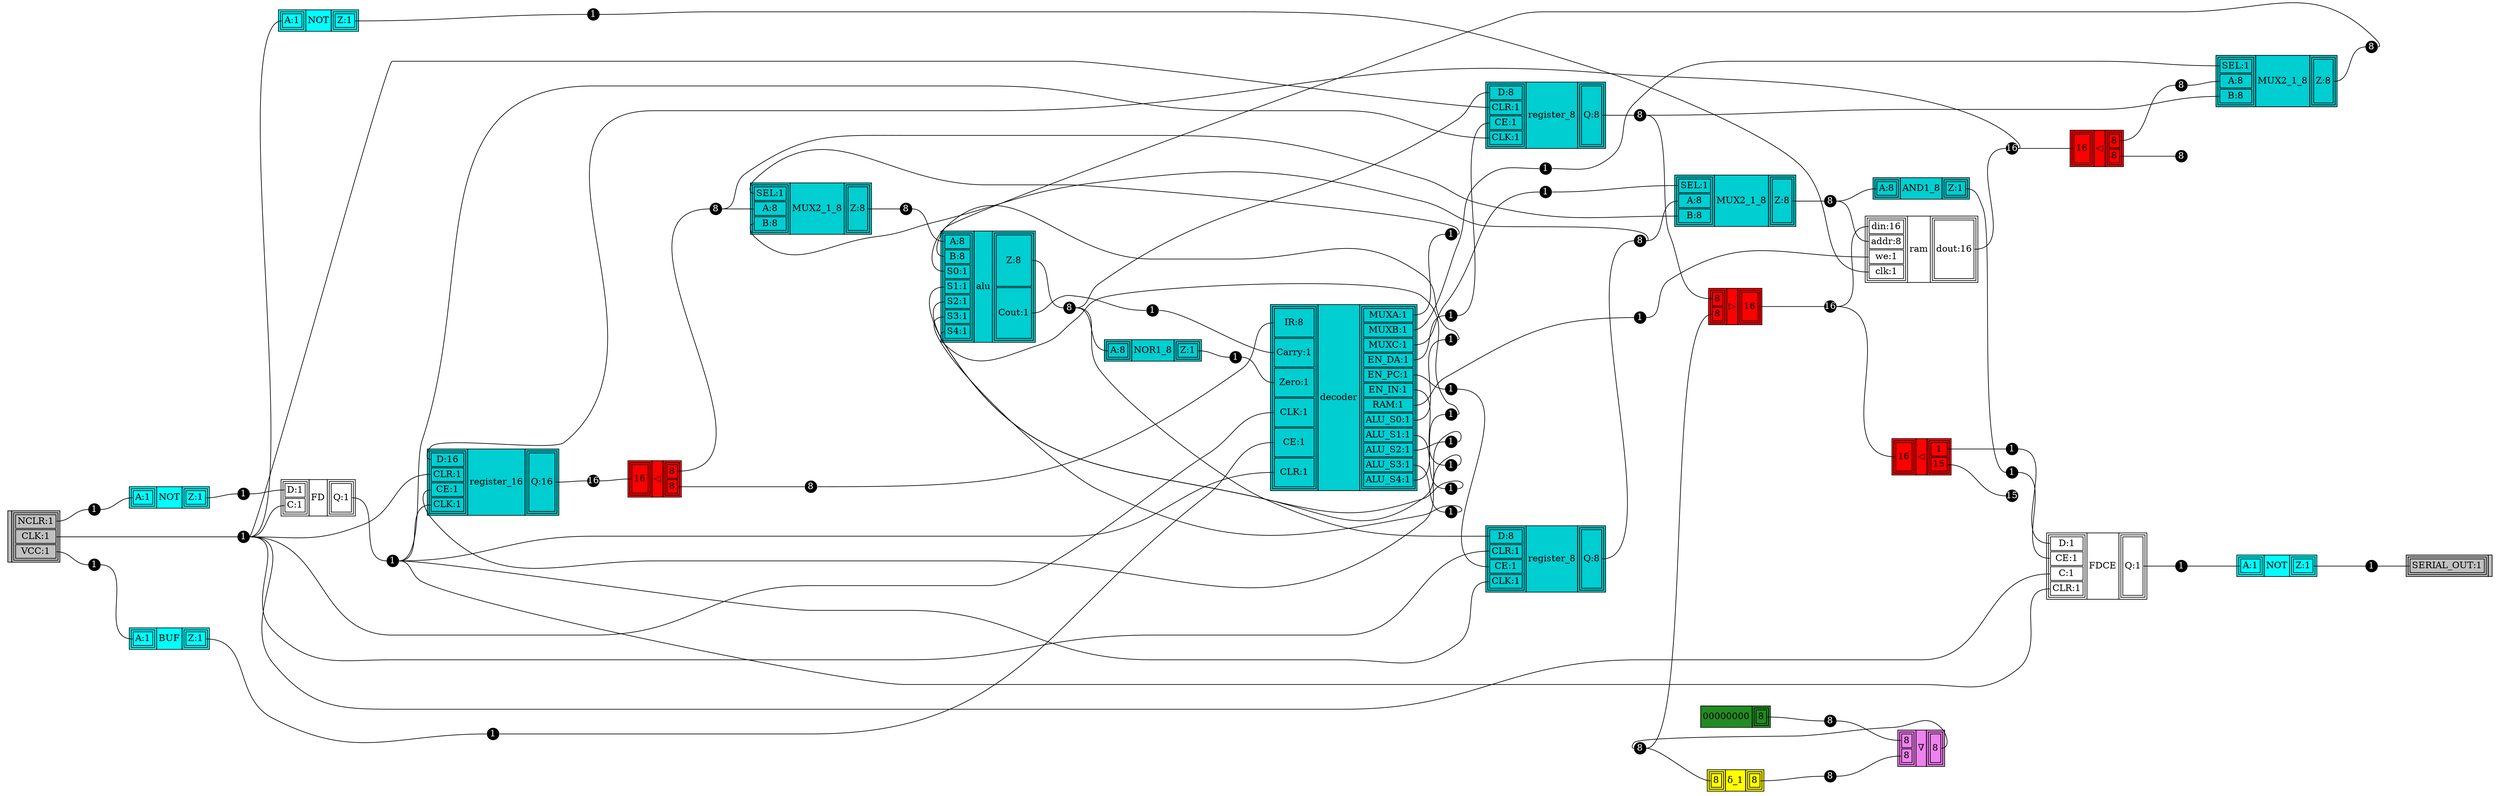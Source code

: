 graph "CPU" {
    graph[rankdir="LR", bgcolor="white"]
    node[shape="circle", style="filled", fillcolor="black", height="0.25", fixedsize="true", fontcolor="white"]
    v14575[label="1", xlabel=""]
    v14577[label="1", xlabel=""]
    v14579[label="1", xlabel=""]
    v14581[label="1", xlabel=""]
    v14583[label="16", xlabel=""]
    v14585[label="8", xlabel=""]
    v14587[label="8", xlabel=""]
    v14589[label="8", xlabel=""]
    v14591[label="1", xlabel=""]
    v14593[label="1", xlabel=""]
    v14595[label="1", xlabel=""]
    v14597[label="1", xlabel=""]
    v14599[label="1", xlabel=""]
    v14601[label="1", xlabel=""]
    v14603[label="1", xlabel=""]
    v14605[label="1", xlabel=""]
    v14607[label="1", xlabel=""]
    v14609[label="1", xlabel=""]
    v14611[label="1", xlabel=""]
    v14613[label="1", xlabel=""]
    v14615[label="1", xlabel=""]
    v14617[label="1", xlabel=""]
    v14619[label="8", xlabel=""]
    v14621[label="8", xlabel=""]
    v14623[label="8", xlabel=""]
    v14625[label="8", xlabel=""]
    v14627[label="8", xlabel=""]
    v14629[label="8", xlabel=""]
    v14631[label="1", xlabel=""]
    v14633[label="1", xlabel=""]
    v14635[label="8", xlabel=""]
    v14637[label="8", xlabel=""]
    v14639[label="8", xlabel=""]
    v14641[label="8", xlabel=""]
    v14643[label="16", xlabel=""]
    v14645[label="1", xlabel=""]
    v14647[label="16", xlabel=""]
    v14649[label="1", xlabel=""]
    v14651[label="15", xlabel=""]
    v14653[label="1", xlabel=""]
    v14655[label="1", xlabel=""]
    v14657[label="1", xlabel=""]
    node[shape="plaintext", fillcolor="white", fixedsize="false", fontcolor="black"]
    e14659 [label=<
    <table bgcolor="cyan" border="0" cellborder="1" cellspacing="0">
        <tr>
            <td>
                <table>
                    <tr><td height="5" width="5" port="w0">A:1</td></tr>
                </table>
            </td>
            <td>NOT</td>
            <td>
                <table>
                    <tr><td height="5" width="5" port="e0">Z:1</td></tr>
                </table>
            </td>
        </tr>
    </table>
    >];
    e14661 [label=<
    <table bgcolor="white" border="0" cellborder="1" cellspacing="0">
        <tr>
            <td>
                <table>
                    <tr><td height="5" width="5" port="w0">D:1</td></tr>
                    <tr><td height="5" width="5" port="w1">C:1</td></tr>
                </table>
            </td>
            <td>FD</td>
            <td>
                <table>
                    <tr><td height="5" width="5" port="e0">Q:1</td></tr>
                </table>
            </td>
        </tr>
    </table>
    >];
    e14663 [label=<
    <table bgcolor="darkturquoise" border="0" cellborder="1" cellspacing="0">
        <tr>
            <td>
                <table>
                    <tr><td height="5" width="5" port="w0">D:16</td></tr>
                    <tr><td height="5" width="5" port="w1">CLR:1</td></tr>
                    <tr><td height="5" width="5" port="w2">CE:1</td></tr>
                    <tr><td height="5" width="5" port="w3">CLK:1</td></tr>
                </table>
            </td>
            <td>register_16</td>
            <td>
                <table>
                    <tr><td height="5" width="5" port="e0">Q:16</td></tr>
                </table>
            </td>
        </tr>
    </table>
    >];
    e14665 [label=<
    <table bgcolor="red" border="0" cellborder="1" cellspacing="0">
        <tr>
            <td>
                <table>
                    <tr><td height="5" width="5" port="w0">16</td></tr>
                </table>
            </td>
            <td>◁</td>
            <td>
                <table>
                    <tr><td height="5" width="5" port="e0">8</td></tr>
                    <tr><td height="5" width="5" port="e1">8</td></tr>
                </table>
            </td>
        </tr>
    </table>
    >];
    e14667 [label=<
    <table bgcolor="darkturquoise" border="0" cellborder="1" cellspacing="0">
        <tr>
            <td>
                <table>
                    <tr><td height="5" width="5" port="w0">D:8</td></tr>
                    <tr><td height="5" width="5" port="w1">CLR:1</td></tr>
                    <tr><td height="5" width="5" port="w2">CE:1</td></tr>
                    <tr><td height="5" width="5" port="w3">CLK:1</td></tr>
                </table>
            </td>
            <td>register_8</td>
            <td>
                <table>
                    <tr><td height="5" width="5" port="e0">Q:8</td></tr>
                </table>
            </td>
        </tr>
    </table>
    >];
    e14669 [label=<
    <table bgcolor="cyan" border="0" cellborder="1" cellspacing="0">
        <tr>
            <td>
                <table>
                    <tr><td height="5" width="5" port="w0">A:1</td></tr>
                </table>
            </td>
            <td>BUF</td>
            <td>
                <table>
                    <tr><td height="5" width="5" port="e0">Z:1</td></tr>
                </table>
            </td>
        </tr>
    </table>
    >];
    e14671 [label=<
    <table bgcolor="darkturquoise" border="0" cellborder="1" cellspacing="0">
        <tr>
            <td>
                <table>
                    <tr><td height="5" width="5" port="w0">IR:8</td></tr>
                    <tr><td height="5" width="5" port="w1">Carry:1</td></tr>
                    <tr><td height="5" width="5" port="w2">Zero:1</td></tr>
                    <tr><td height="5" width="5" port="w3">CLK:1</td></tr>
                    <tr><td height="5" width="5" port="w4">CE:1</td></tr>
                    <tr><td height="5" width="5" port="w5">CLR:1</td></tr>
                </table>
            </td>
            <td>decoder</td>
            <td>
                <table>
                    <tr><td height="5" width="5" port="e0">MUXA:1</td></tr>
                    <tr><td height="5" width="5" port="e1">MUXB:1</td></tr>
                    <tr><td height="5" width="5" port="e2">MUXC:1</td></tr>
                    <tr><td height="5" width="5" port="e3">EN_DA:1</td></tr>
                    <tr><td height="5" width="5" port="e4">EN_PC:1</td></tr>
                    <tr><td height="5" width="5" port="e5">EN_IN:1</td></tr>
                    <tr><td height="5" width="5" port="e6">RAM:1</td></tr>
                    <tr><td height="5" width="5" port="e7">ALU_S0:1</td></tr>
                    <tr><td height="5" width="5" port="e8">ALU_S1:1</td></tr>
                    <tr><td height="5" width="5" port="e9">ALU_S2:1</td></tr>
                    <tr><td height="5" width="5" port="e10">ALU_S3:1</td></tr>
                    <tr><td height="5" width="5" port="e11">ALU_S4:1</td></tr>
                </table>
            </td>
        </tr>
    </table>
    >];
    e14673 [label=<
    <table bgcolor="darkturquoise" border="0" cellborder="1" cellspacing="0">
        <tr>
            <td>
                <table>
                    <tr><td height="5" width="5" port="w0">SEL:1</td></tr>
                    <tr><td height="5" width="5" port="w1">A:8</td></tr>
                    <tr><td height="5" width="5" port="w2">B:8</td></tr>
                </table>
            </td>
            <td>MUX2_1_8</td>
            <td>
                <table>
                    <tr><td height="5" width="5" port="e0">Z:8</td></tr>
                </table>
            </td>
        </tr>
    </table>
    >];
    e14675 [label=<
    <table bgcolor="red" border="0" cellborder="1" cellspacing="0">
        <tr>
            <td>
                <table>
                    <tr><td height="5" width="5" port="w0">16</td></tr>
                </table>
            </td>
            <td>◁</td>
            <td>
                <table>
                    <tr><td height="5" width="5" port="e0">8</td></tr>
                    <tr><td height="5" width="5" port="e1">8</td></tr>
                </table>
            </td>
        </tr>
    </table>
    >];
    e14677 [label=<
    <table bgcolor="darkturquoise" border="0" cellborder="1" cellspacing="0">
        <tr>
            <td>
                <table>
                    <tr><td height="5" width="5" port="w0">SEL:1</td></tr>
                    <tr><td height="5" width="5" port="w1">A:8</td></tr>
                    <tr><td height="5" width="5" port="w2">B:8</td></tr>
                </table>
            </td>
            <td>MUX2_1_8</td>
            <td>
                <table>
                    <tr><td height="5" width="5" port="e0">Z:8</td></tr>
                </table>
            </td>
        </tr>
    </table>
    >];
    e14679 [label=<
    <table bgcolor="darkturquoise" border="0" cellborder="1" cellspacing="0">
        <tr>
            <td>
                <table>
                    <tr><td height="5" width="5" port="w0">SEL:1</td></tr>
                    <tr><td height="5" width="5" port="w1">A:8</td></tr>
                    <tr><td height="5" width="5" port="w2">B:8</td></tr>
                </table>
            </td>
            <td>MUX2_1_8</td>
            <td>
                <table>
                    <tr><td height="5" width="5" port="e0">Z:8</td></tr>
                </table>
            </td>
        </tr>
    </table>
    >];
    e14681 [label=<
    <table bgcolor="darkturquoise" border="0" cellborder="1" cellspacing="0">
        <tr>
            <td>
                <table>
                    <tr><td height="5" width="5" port="w0">A:8</td></tr>
                    <tr><td height="5" width="5" port="w1">B:8</td></tr>
                    <tr><td height="5" width="5" port="w2">S0:1</td></tr>
                    <tr><td height="5" width="5" port="w3">S1:1</td></tr>
                    <tr><td height="5" width="5" port="w4">S2:1</td></tr>
                    <tr><td height="5" width="5" port="w5">S3:1</td></tr>
                    <tr><td height="5" width="5" port="w6">S4:1</td></tr>
                </table>
            </td>
            <td>alu</td>
            <td>
                <table>
                    <tr><td height="5" width="5" port="e0">Z:8</td></tr>
                    <tr><td height="5" width="5" port="e1">Cout:1</td></tr>
                </table>
            </td>
        </tr>
    </table>
    >];
    e14683 [label=<
    <table bgcolor="darkturquoise" border="0" cellborder="1" cellspacing="0">
        <tr>
            <td>
                <table>
                    <tr><td height="5" width="5" port="w0">A:8</td></tr>
                </table>
            </td>
            <td>NOR1_8</td>
            <td>
                <table>
                    <tr><td height="5" width="5" port="e0">Z:1</td></tr>
                </table>
            </td>
        </tr>
    </table>
    >];
    e14685 [label=<
    <table bgcolor="darkturquoise" border="0" cellborder="1" cellspacing="0">
        <tr>
            <td>
                <table>
                    <tr><td height="5" width="5" port="w0">D:8</td></tr>
                    <tr><td height="5" width="5" port="w1">CLR:1</td></tr>
                    <tr><td height="5" width="5" port="w2">CE:1</td></tr>
                    <tr><td height="5" width="5" port="w3">CLK:1</td></tr>
                </table>
            </td>
            <td>register_8</td>
            <td>
                <table>
                    <tr><td height="5" width="5" port="e0">Q:8</td></tr>
                </table>
            </td>
        </tr>
    </table>
    >];
    e14687 [label=<
    <table bgcolor="forestgreen" border="0" cellborder="1" cellspacing="0">
        <tr>
            <td>00000000</td>
            <td>
                <table>
                    <tr><td height="5" width="5" port="e0">8</td></tr>
                </table>
            </td>
        </tr>
    </table>
    >];
    e14689 [label=<
    <table bgcolor="yellow" border="0" cellborder="1" cellspacing="0">
        <tr>
            <td>
                <table>
                    <tr><td height="5" width="5" port="w0">8</td></tr>
                </table>
            </td>
            <td>δ_1</td>
            <td>
                <table>
                    <tr><td height="5" width="5" port="e0">8</td></tr>
                </table>
            </td>
        </tr>
    </table>
    >];
    e14691 [label=<
    <table bgcolor="violet" width="10" border="0" cellborder="1" cellspacing="0">
        <tr>
            <td>
                <table>
                    <tr><td height="5" width="5" port="w0">8</td></tr>
                    <tr><td height="5" width="5" port="w1">8</td></tr>
                </table>
            </td>
            <td>∇</td>
            <td>
                <table>
                    <tr><td height="5" width="5" port="e0">8</td></tr>
                </table>
            </td>
        </tr>
    </table>
    >];
    e14693 [label=<
    <table bgcolor="red" border="0" cellborder="1" cellspacing="0">
        <tr>
            <td>
                <table>
                    <tr><td height="5" width="5" port="w0">8</td></tr>
                    <tr><td height="5" width="5" port="w1">8</td></tr>
                </table>
            </td>
            <td>▷</td>
            <td>
                <table>
                    <tr><td height="5" width="5" port="e0">16</td></tr>
                </table>
            </td>
        </tr>
    </table>
    >];
    e14695 [label=<
    <table bgcolor="cyan" border="0" cellborder="1" cellspacing="0">
        <tr>
            <td>
                <table>
                    <tr><td height="5" width="5" port="w0">A:1</td></tr>
                </table>
            </td>
            <td>NOT</td>
            <td>
                <table>
                    <tr><td height="5" width="5" port="e0">Z:1</td></tr>
                </table>
            </td>
        </tr>
    </table>
    >];
    e14697 [label=<
    <table bgcolor="white" border="0" cellborder="1" cellspacing="0">
        <tr>
            <td>
                <table>
                    <tr><td height="5" width="5" port="w0">din:16</td></tr>
                    <tr><td height="5" width="5" port="w1">addr:8</td></tr>
                    <tr><td height="5" width="5" port="w2">we:1</td></tr>
                    <tr><td height="5" width="5" port="w3">clk:1</td></tr>
                </table>
            </td>
            <td>ram</td>
            <td>
                <table>
                    <tr><td height="5" width="5" port="e0">dout:16</td></tr>
                </table>
            </td>
        </tr>
    </table>
    >];
    e14699 [label=<
    <table bgcolor="red" border="0" cellborder="1" cellspacing="0">
        <tr>
            <td>
                <table>
                    <tr><td height="5" width="5" port="w0">16</td></tr>
                </table>
            </td>
            <td>◁</td>
            <td>
                <table>
                    <tr><td height="5" width="5" port="e0">1</td></tr>
                    <tr><td height="5" width="5" port="e1">15</td></tr>
                </table>
            </td>
        </tr>
    </table>
    >];
    e14701 [label=<
    <table bgcolor="darkturquoise" border="0" cellborder="1" cellspacing="0">
        <tr>
            <td>
                <table>
                    <tr><td height="5" width="5" port="w0">A:8</td></tr>
                </table>
            </td>
            <td>AND1_8</td>
            <td>
                <table>
                    <tr><td height="5" width="5" port="e0">Z:1</td></tr>
                </table>
            </td>
        </tr>
    </table>
    >];
    e14703 [label=<
    <table bgcolor="white" border="0" cellborder="1" cellspacing="0">
        <tr>
            <td>
                <table>
                    <tr><td height="5" width="5" port="w0">D:1</td></tr>
                    <tr><td height="5" width="5" port="w1">CE:1</td></tr>
                    <tr><td height="5" width="5" port="w2">C:1</td></tr>
                    <tr><td height="5" width="5" port="w3">CLR:1</td></tr>
                </table>
            </td>
            <td>FDCE</td>
            <td>
                <table>
                    <tr><td height="5" width="5" port="e0">Q:1</td></tr>
                </table>
            </td>
        </tr>
    </table>
    >];
    e14705 [label=<
    <table bgcolor="cyan" border="0" cellborder="1" cellspacing="0">
        <tr>
            <td>
                <table>
                    <tr><td height="5" width="5" port="w0">A:1</td></tr>
                </table>
            </td>
            <td>NOT</td>
            <td>
                <table>
                    <tr><td height="5" width="5" port="e0">Z:1</td></tr>
                </table>
            </td>
        </tr>
    </table>
    >];
    v14575:e -- e14659:w0:w
    e14659:e0:e -- v14577:w
    v14577:e -- e14661:w0:w
    v14579:e -- e14661:w1:w
    e14661:e0:e -- v14581:w
    v14647:e -- e14663:w0:w
    v14579:e -- e14663:w1:w
    v14605:e -- e14663:w2:w
    v14581:e -- e14663:w3:w
    e14663:e0:e -- v14583:w
    v14583:e -- e14665:w0:w
    e14665:e0:e -- v14585:w
    e14665:e1:e -- v14587:w
    v14629:e -- e14667:w0:w
    v14579:e -- e14667:w1:w
    v14603:e -- e14667:w2:w
    v14581:e -- e14667:w3:w
    e14667:e0:e -- v14589:w
    v14591:e -- e14669:w0:w
    e14669:e0:e -- v14593:w
    v14587:e -- e14671:w0:w
    v14631:e -- e14671:w1:w
    v14633:e -- e14671:w2:w
    v14579:e -- e14671:w3:w
    v14593:e -- e14671:w4:w
    v14581:e -- e14671:w5:w
    e14671:e0:e -- v14595:w
    e14671:e1:e -- v14597:w
    e14671:e2:e -- v14599:w
    e14671:e3:e -- v14601:w
    e14671:e4:e -- v14603:w
    e14671:e5:e -- v14605:w
    e14671:e6:e -- v14607:w
    e14671:e7:e -- v14609:w
    e14671:e8:e -- v14611:w
    e14671:e9:e -- v14613:w
    e14671:e10:e -- v14615:w
    e14671:e11:e -- v14617:w
    v14595:e -- e14673:w0:w
    v14585:e -- e14673:w1:w
    v14589:e -- e14673:w2:w
    e14673:e0:e -- v14619:w
    v14647:e -- e14675:w0:w
    e14675:e0:e -- v14621:w
    e14675:e1:e -- v14623:w
    v14597:e -- e14677:w0:w
    v14621:e -- e14677:w1:w
    v14635:e -- e14677:w2:w
    e14677:e0:e -- v14625:w
    v14599:e -- e14679:w0:w
    v14589:e -- e14679:w1:w
    v14585:e -- e14679:w2:w
    e14679:e0:e -- v14627:w
    v14619:e -- e14681:w0:w
    v14625:e -- e14681:w1:w
    v14609:e -- e14681:w2:w
    v14611:e -- e14681:w3:w
    v14613:e -- e14681:w4:w
    v14615:e -- e14681:w5:w
    v14617:e -- e14681:w6:w
    e14681:e0:e -- v14629:w
    e14681:e1:e -- v14631:w
    v14629:e -- e14683:w0:w
    e14683:e0:e -- v14633:w
    v14629:e -- e14685:w0:w
    v14579:e -- e14685:w1:w
    v14601:e -- e14685:w2:w
    v14581:e -- e14685:w3:w
    e14685:e0:e -- v14635:w
    e14687:e0:e -- v14637:w
    v14641:e -- e14689:w0:w
    e14689:e0:e -- v14639:w
    v14637:e -- e14691:w0:w
    v14639:e -- e14691:w1:w
    e14691:e0:e -- v14641:w
    v14635:e -- e14693:w0:w
    v14641:e -- e14693:w1:w
    e14693:e0:e -- v14643:w
    v14579:e -- e14695:w0:w
    e14695:e0:e -- v14645:w
    v14643:e -- e14697:w0:w
    v14627:e -- e14697:w1:w
    v14607:e -- e14697:w2:w
    v14645:e -- e14697:w3:w
    e14697:e0:e -- v14647:w
    v14643:e -- e14699:w0:w
    e14699:e0:e -- v14649:w
    e14699:e1:e -- v14651:w
    v14627:e -- e14701:w0:w
    e14701:e0:e -- v14653:w
    v14649:e -- e14703:w0:w
    v14653:e -- e14703:w1:w
    v14579:e -- e14703:w2:w
    v14581:e -- e14703:w3:w
    e14703:e0:e -- v14655:w
    v14655:e -- e14705:w0:w
    e14705:e0:e -- v14657:w
    {
        graph[rank="min"]
        input [label=<
        <table bgcolor="gray" border="0" cellborder="1" cellspacing="0">
            <tr>
                <td></td>
                <td>
                    <table>
                        <tr><td height="5" width="5" port="e0">NCLR:1</td></tr>
                        <tr><td height="5" width="5" port="e1">CLK:1</td></tr>
                        <tr><td height="5" width="5" port="e2">VCC:1</td></tr>
                    </table>
                </td>
            </tr>
        </table>
        >];
    }
    input:e0:e -- v14575:w
    input:e1:e -- v14579:w
    input:e2:e -- v14591:w
    {
        graph[rank="max"]
        output [label=<
        <table bgcolor="gray" border="0" cellborder="1" cellspacing="0">
            <tr>
                <td>
                    <table>
                        <tr><td height="5" width="5" port="w0">SERIAL_OUT:1</td></tr>
                    </table>
                </td>
                <td></td>
            </tr>
        </table>
        >];
    }
    v14657:e -- output:w0:w
}